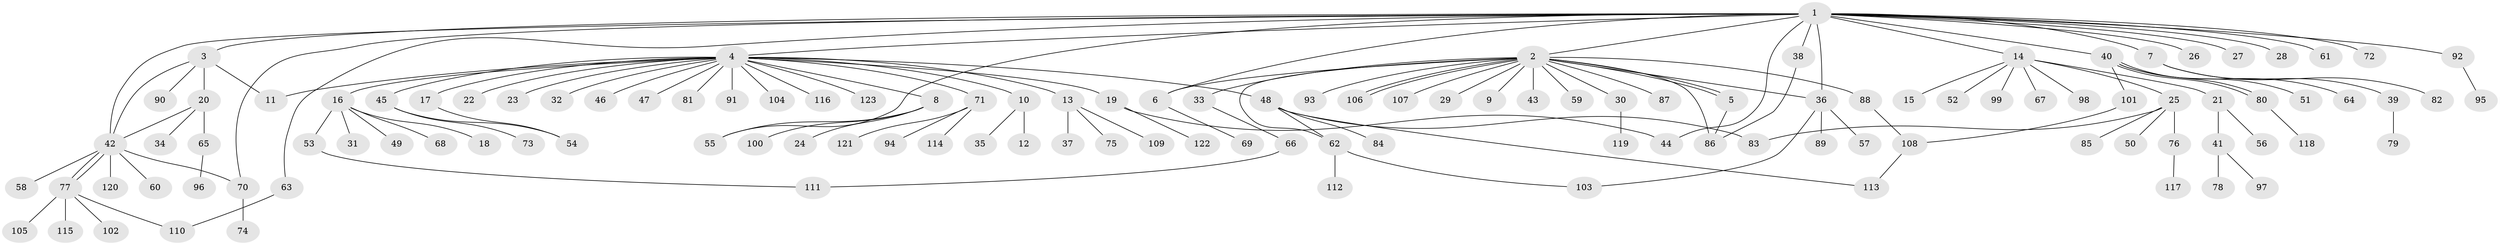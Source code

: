 // coarse degree distribution, {13: 0.02702702702702703, 7: 0.02702702702702703, 4: 0.05405405405405406, 10: 0.02702702702702703, 2: 0.3783783783783784, 1: 0.2702702702702703, 3: 0.1891891891891892, 5: 0.02702702702702703}
// Generated by graph-tools (version 1.1) at 2025/50/03/04/25 22:50:16]
// undirected, 123 vertices, 144 edges
graph export_dot {
  node [color=gray90,style=filled];
  1;
  2;
  3;
  4;
  5;
  6;
  7;
  8;
  9;
  10;
  11;
  12;
  13;
  14;
  15;
  16;
  17;
  18;
  19;
  20;
  21;
  22;
  23;
  24;
  25;
  26;
  27;
  28;
  29;
  30;
  31;
  32;
  33;
  34;
  35;
  36;
  37;
  38;
  39;
  40;
  41;
  42;
  43;
  44;
  45;
  46;
  47;
  48;
  49;
  50;
  51;
  52;
  53;
  54;
  55;
  56;
  57;
  58;
  59;
  60;
  61;
  62;
  63;
  64;
  65;
  66;
  67;
  68;
  69;
  70;
  71;
  72;
  73;
  74;
  75;
  76;
  77;
  78;
  79;
  80;
  81;
  82;
  83;
  84;
  85;
  86;
  87;
  88;
  89;
  90;
  91;
  92;
  93;
  94;
  95;
  96;
  97;
  98;
  99;
  100;
  101;
  102;
  103;
  104;
  105;
  106;
  107;
  108;
  109;
  110;
  111;
  112;
  113;
  114;
  115;
  116;
  117;
  118;
  119;
  120;
  121;
  122;
  123;
  1 -- 2;
  1 -- 3;
  1 -- 4;
  1 -- 6;
  1 -- 7;
  1 -- 14;
  1 -- 26;
  1 -- 27;
  1 -- 28;
  1 -- 36;
  1 -- 38;
  1 -- 40;
  1 -- 42;
  1 -- 44;
  1 -- 55;
  1 -- 61;
  1 -- 63;
  1 -- 70;
  1 -- 72;
  1 -- 92;
  2 -- 5;
  2 -- 5;
  2 -- 6;
  2 -- 9;
  2 -- 29;
  2 -- 30;
  2 -- 33;
  2 -- 36;
  2 -- 43;
  2 -- 59;
  2 -- 62;
  2 -- 86;
  2 -- 87;
  2 -- 88;
  2 -- 93;
  2 -- 106;
  2 -- 106;
  2 -- 107;
  3 -- 11;
  3 -- 20;
  3 -- 42;
  3 -- 90;
  4 -- 8;
  4 -- 10;
  4 -- 11;
  4 -- 13;
  4 -- 16;
  4 -- 17;
  4 -- 19;
  4 -- 22;
  4 -- 23;
  4 -- 32;
  4 -- 45;
  4 -- 46;
  4 -- 47;
  4 -- 48;
  4 -- 71;
  4 -- 81;
  4 -- 91;
  4 -- 104;
  4 -- 116;
  4 -- 123;
  5 -- 86;
  6 -- 69;
  7 -- 39;
  7 -- 82;
  8 -- 24;
  8 -- 55;
  8 -- 100;
  10 -- 12;
  10 -- 35;
  13 -- 37;
  13 -- 75;
  13 -- 109;
  14 -- 15;
  14 -- 21;
  14 -- 25;
  14 -- 52;
  14 -- 67;
  14 -- 98;
  14 -- 99;
  16 -- 18;
  16 -- 31;
  16 -- 49;
  16 -- 53;
  16 -- 68;
  17 -- 54;
  19 -- 44;
  19 -- 122;
  20 -- 34;
  20 -- 42;
  20 -- 65;
  21 -- 41;
  21 -- 56;
  25 -- 50;
  25 -- 76;
  25 -- 83;
  25 -- 85;
  30 -- 119;
  33 -- 66;
  36 -- 57;
  36 -- 89;
  36 -- 103;
  38 -- 86;
  39 -- 79;
  40 -- 51;
  40 -- 64;
  40 -- 80;
  40 -- 80;
  40 -- 101;
  41 -- 78;
  41 -- 97;
  42 -- 58;
  42 -- 60;
  42 -- 70;
  42 -- 77;
  42 -- 77;
  42 -- 120;
  45 -- 54;
  45 -- 73;
  48 -- 62;
  48 -- 83;
  48 -- 84;
  48 -- 113;
  53 -- 111;
  62 -- 103;
  62 -- 112;
  63 -- 110;
  65 -- 96;
  66 -- 111;
  70 -- 74;
  71 -- 94;
  71 -- 114;
  71 -- 121;
  76 -- 117;
  77 -- 102;
  77 -- 105;
  77 -- 110;
  77 -- 115;
  80 -- 118;
  88 -- 108;
  92 -- 95;
  101 -- 108;
  108 -- 113;
}
